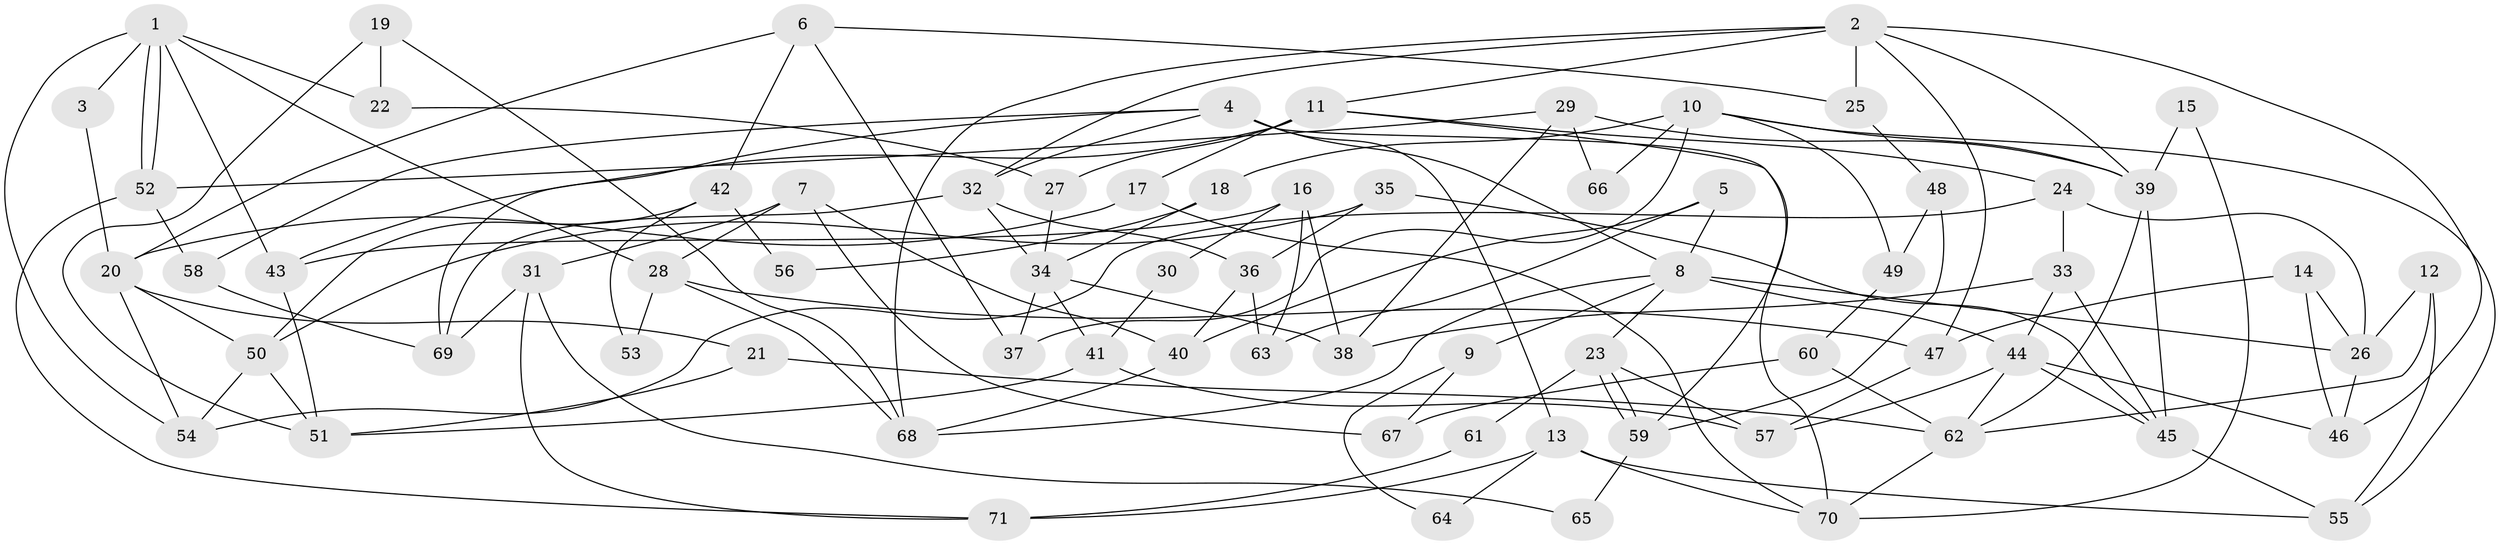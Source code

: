 // coarse degree distribution, {7: 0.14285714285714285, 11: 0.023809523809523808, 8: 0.11904761904761904, 5: 0.19047619047619047, 6: 0.14285714285714285, 2: 0.09523809523809523, 3: 0.11904761904761904, 4: 0.16666666666666666}
// Generated by graph-tools (version 1.1) at 2025/23/03/03/25 07:23:56]
// undirected, 71 vertices, 142 edges
graph export_dot {
graph [start="1"]
  node [color=gray90,style=filled];
  1;
  2;
  3;
  4;
  5;
  6;
  7;
  8;
  9;
  10;
  11;
  12;
  13;
  14;
  15;
  16;
  17;
  18;
  19;
  20;
  21;
  22;
  23;
  24;
  25;
  26;
  27;
  28;
  29;
  30;
  31;
  32;
  33;
  34;
  35;
  36;
  37;
  38;
  39;
  40;
  41;
  42;
  43;
  44;
  45;
  46;
  47;
  48;
  49;
  50;
  51;
  52;
  53;
  54;
  55;
  56;
  57;
  58;
  59;
  60;
  61;
  62;
  63;
  64;
  65;
  66;
  67;
  68;
  69;
  70;
  71;
  1 -- 54;
  1 -- 52;
  1 -- 52;
  1 -- 3;
  1 -- 22;
  1 -- 28;
  1 -- 43;
  2 -- 32;
  2 -- 11;
  2 -- 25;
  2 -- 39;
  2 -- 46;
  2 -- 47;
  2 -- 68;
  3 -- 20;
  4 -- 13;
  4 -- 8;
  4 -- 32;
  4 -- 58;
  4 -- 69;
  4 -- 70;
  5 -- 40;
  5 -- 8;
  5 -- 63;
  6 -- 20;
  6 -- 37;
  6 -- 25;
  6 -- 42;
  7 -- 28;
  7 -- 40;
  7 -- 31;
  7 -- 67;
  8 -- 68;
  8 -- 26;
  8 -- 9;
  8 -- 23;
  8 -- 44;
  9 -- 67;
  9 -- 64;
  10 -- 39;
  10 -- 55;
  10 -- 18;
  10 -- 37;
  10 -- 49;
  10 -- 66;
  11 -- 43;
  11 -- 24;
  11 -- 17;
  11 -- 27;
  11 -- 59;
  12 -- 26;
  12 -- 62;
  12 -- 55;
  13 -- 71;
  13 -- 55;
  13 -- 64;
  13 -- 70;
  14 -- 26;
  14 -- 47;
  14 -- 46;
  15 -- 70;
  15 -- 39;
  16 -- 63;
  16 -- 38;
  16 -- 30;
  16 -- 43;
  17 -- 70;
  17 -- 20;
  18 -- 34;
  18 -- 56;
  19 -- 68;
  19 -- 22;
  19 -- 51;
  20 -- 21;
  20 -- 50;
  20 -- 54;
  21 -- 51;
  21 -- 62;
  22 -- 27;
  23 -- 59;
  23 -- 59;
  23 -- 57;
  23 -- 61;
  24 -- 54;
  24 -- 33;
  24 -- 26;
  25 -- 48;
  26 -- 46;
  27 -- 34;
  28 -- 47;
  28 -- 53;
  28 -- 68;
  29 -- 39;
  29 -- 52;
  29 -- 38;
  29 -- 66;
  30 -- 41;
  31 -- 69;
  31 -- 65;
  31 -- 71;
  32 -- 34;
  32 -- 36;
  32 -- 69;
  33 -- 44;
  33 -- 45;
  33 -- 38;
  34 -- 41;
  34 -- 38;
  34 -- 37;
  35 -- 50;
  35 -- 45;
  35 -- 36;
  36 -- 40;
  36 -- 63;
  39 -- 62;
  39 -- 45;
  40 -- 68;
  41 -- 51;
  41 -- 57;
  42 -- 50;
  42 -- 53;
  42 -- 56;
  43 -- 51;
  44 -- 46;
  44 -- 45;
  44 -- 57;
  44 -- 62;
  45 -- 55;
  47 -- 57;
  48 -- 59;
  48 -- 49;
  49 -- 60;
  50 -- 51;
  50 -- 54;
  52 -- 58;
  52 -- 71;
  58 -- 69;
  59 -- 65;
  60 -- 62;
  60 -- 67;
  61 -- 71;
  62 -- 70;
}
